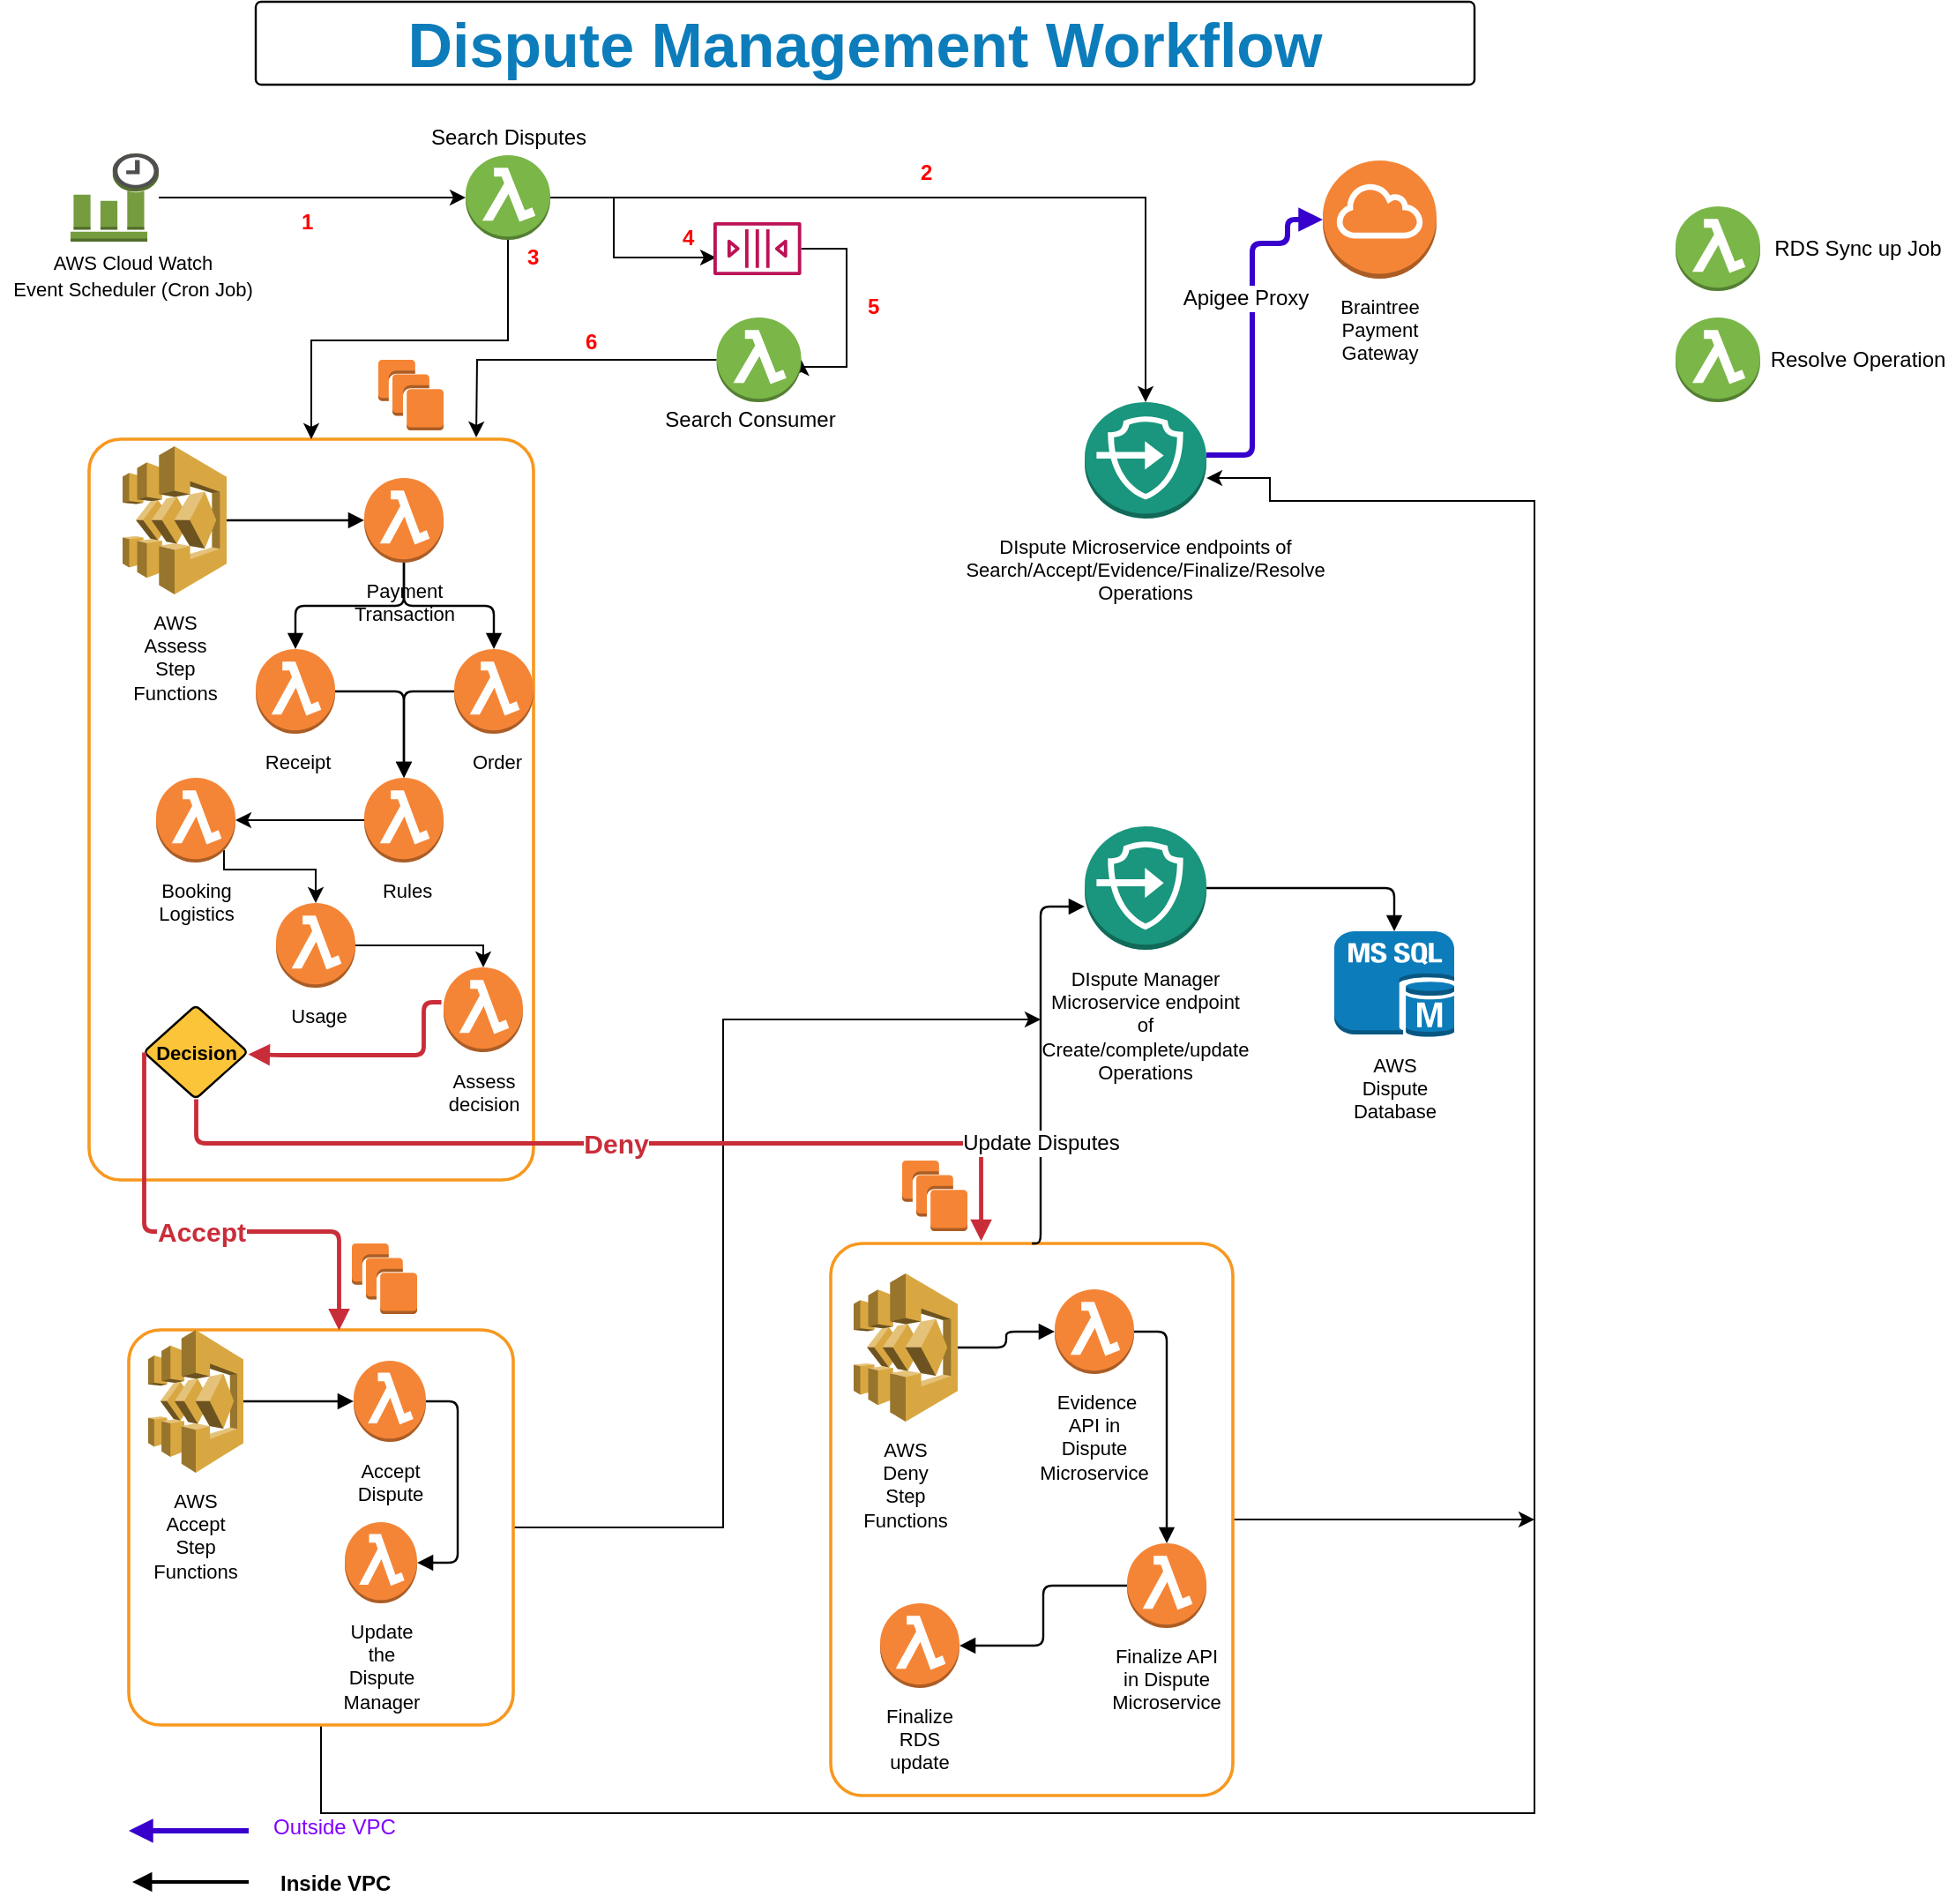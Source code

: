 <mxfile version="13.3.5" type="github">
  <diagram id="JEAOWpadwL9CqglTElt5" name="Page-1">
    <mxGraphModel dx="807" dy="386" grid="1" gridSize="10" guides="1" tooltips="1" connect="1" arrows="1" fold="1" page="1" pageScale="1" pageWidth="850" pageHeight="1100" math="0" shadow="0">
      <root>
        <mxCell id="0" />
        <mxCell id="1" parent="0" />
        <mxCell id="aw7KAJtfE1zUoYK_YLW_-9" value="&lt;span style=&quot;font-family: &amp;#34;helvetica&amp;#34; , &amp;#34;arial&amp;#34; , sans-serif ; font-size: 0px&quot;&gt;%3CmxGraphModel%3E%3Croot%3E%3CmxCell%20id%3D%220%22%2F%3E%3CmxCell%20id%3D%221%22%20parent%3D%220%22%2F%3E%3CmxCell%20id%3D%222%22%20value%3D%22%26lt%3Bfont%20color%3D%26quot%3B%23ff0000%26quot%3B%26gt%3B%26lt%3Bb%26gt%3B3%26lt%3B%2Fb%26gt%3B%26lt%3B%2Ffont%26gt%3B%22%20style%3D%22text%3Bhtml%3D1%3Bresizable%3D0%3Bpoints%3D%5B%5D%3Bautosize%3D1%3Balign%3Dleft%3BverticalAlign%3Dtop%3BspacingTop%3D-4%3B%22%20vertex%3D%221%22%20parent%3D%221%22%3E%3CmxGeometry%20x%3D%22549.5%22%20y%3D%22340%22%20width%3D%2220%22%20height%3D%2220%22%20as%3D%22geometry%22%2F%3E%3C%2FmxCell%3E%3C%2Froot%3E%3C%2FmxGraphModel%3E&lt;/span&gt;" style="html=1;whiteSpace=wrap;fontSize=11;spacing=0;strokeColor=#F7981F;fillOpacity=0;rounded=1;absoluteArcSize=1;arcSize=36;fillColor=#000000;strokeWidth=1.8;" parent="1" vertex="1">
          <mxGeometry x="50.5" y="271" width="252" height="420" as="geometry" />
        </mxCell>
        <mxCell id="aw7KAJtfE1zUoYK_YLW_-1" value="Dispute Management Workflow " style="html=1;whiteSpace=wrap;fontSize=35;fontColor=#0c7cba;fontStyle=1;spacing=0;strokeOpacity=100;rounded=1;absoluteArcSize=1;arcSize=6;strokeWidth=1.2;" parent="1" vertex="1">
          <mxGeometry x="145" y="23" width="691" height="47" as="geometry" />
        </mxCell>
        <mxCell id="aw7KAJtfE1zUoYK_YLW_-2" value="Braintree Payment Gateway" style="html=1;whiteSpace=wrap;shape=mxgraph.aws3.internet_gateway;labelPosition=center;verticalLabelPosition=bottom;align=center;verticalAlign=top;fontSize=11;spacing=5;strokeOpacity=100;rounded=1;absoluteArcSize=1;arcSize=6;fillColor=#f58536;strokeWidth=1.2;" parent="1" vertex="1">
          <mxGeometry x="750" y="113" width="64.5" height="67" as="geometry" />
        </mxCell>
        <mxCell id="aw7KAJtfE1zUoYK_YLW_-3" value="AWS  Dispute Database" style="html=1;whiteSpace=wrap;shape=mxgraph.aws3.ms_sql_instance;labelPosition=center;verticalLabelPosition=bottom;align=center;verticalAlign=top;fontSize=11;spacing=5;strokeOpacity=100;fillOpacity=100;rounded=1;absoluteArcSize=1;arcSize=6;fillColor=#0c7cba;strokeWidth=1.2;" parent="1" vertex="1">
          <mxGeometry x="756.5" y="550" width="68" height="60" as="geometry" />
        </mxCell>
        <mxCell id="MeqBdPvJB-XtYODPSLt9-2" style="edgeStyle=orthogonalEdgeStyle;rounded=0;orthogonalLoop=1;jettySize=auto;html=1;" edge="1" parent="1" source="aw7KAJtfE1zUoYK_YLW_-4" target="aw7KAJtfE1zUoYK_YLW_-26">
          <mxGeometry relative="1" as="geometry" />
        </mxCell>
        <mxCell id="aw7KAJtfE1zUoYK_YLW_-4" value="" style="html=1;whiteSpace=wrap;shape=mxgraph.aws3.event_time_based;labelPosition=center;verticalLabelPosition=bottom;align=center;verticalAlign=top;fontSize=11;spacing=5;strokeOpacity=100;rounded=1;absoluteArcSize=1;arcSize=6;fillColor=#759c3e;strokeWidth=1.2;" parent="1" vertex="1">
          <mxGeometry x="40" y="109" width="50" height="50" as="geometry" />
        </mxCell>
        <mxCell id="aw7KAJtfE1zUoYK_YLW_-5" value="DIspute Microservice endpoints of  Search/Accept/Evidence/Finalize/Resolve Operations" style="html=1;whiteSpace=wrap;shape=mxgraph.aws3.endpoints;labelPosition=center;verticalLabelPosition=bottom;align=center;verticalAlign=top;fontSize=11;spacing=5;strokeOpacity=100;fillOpacity=100;rounded=1;absoluteArcSize=1;arcSize=6;fillColor=#19967d;strokeWidth=1.2;" parent="1" vertex="1">
          <mxGeometry x="615" y="250" width="69" height="66" as="geometry" />
        </mxCell>
        <mxCell id="aw7KAJtfE1zUoYK_YLW_-6" value="DIspute Manager Microservice endpoint of        Create/complete/update Operations" style="html=1;whiteSpace=wrap;shape=mxgraph.aws3.endpoints;labelPosition=center;verticalLabelPosition=bottom;align=center;verticalAlign=top;fontSize=11;spacing=5;strokeOpacity=100;fillOpacity=100;rounded=1;absoluteArcSize=1;arcSize=6;fillColor=#19967d;strokeWidth=1.2;" parent="1" vertex="1">
          <mxGeometry x="615" y="490.5" width="69" height="70" as="geometry" />
        </mxCell>
        <mxCell id="aw7KAJtfE1zUoYK_YLW_-7" value="Payment Transaction" style="html=1;whiteSpace=wrap;shape=mxgraph.aws3.lambda_function;labelPosition=center;verticalLabelPosition=bottom;align=center;verticalAlign=top;fontSize=11;spacing=5;strokeOpacity=100;rounded=1;absoluteArcSize=1;arcSize=6;fillColor=#f58536;strokeWidth=1.2;" parent="1" vertex="1">
          <mxGeometry x="206.5" y="293" width="45" height="48" as="geometry" />
        </mxCell>
        <mxCell id="aw7KAJtfE1zUoYK_YLW_-8" value="AWS Assess  Step Functions" style="html=1;whiteSpace=wrap;shape=mxgraph.aws3.step_functions;labelPosition=center;verticalLabelPosition=bottom;align=center;verticalAlign=top;fontSize=11;spacing=5;strokeOpacity=100;rounded=1;absoluteArcSize=1;arcSize=6;fillColor=#d9a741;strokeWidth=1.2;" parent="1" vertex="1">
          <mxGeometry x="69.5" y="275" width="59" height="84" as="geometry" />
        </mxCell>
        <mxCell id="aw7KAJtfE1zUoYK_YLW_-10" value="&amp;nbsp;Receipt " style="html=1;whiteSpace=wrap;shape=mxgraph.aws3.lambda_function;labelPosition=center;verticalLabelPosition=bottom;align=center;verticalAlign=top;fontSize=11;spacing=5;strokeOpacity=100;rounded=1;absoluteArcSize=1;arcSize=6;fillColor=#f58536;strokeWidth=1.2;" parent="1" vertex="1">
          <mxGeometry x="145" y="390" width="45" height="48" as="geometry" />
        </mxCell>
        <mxCell id="aw7KAJtfE1zUoYK_YLW_-11" value="Assess decision " style="html=1;whiteSpace=wrap;shape=mxgraph.aws3.lambda_function;labelPosition=center;verticalLabelPosition=bottom;align=center;verticalAlign=top;fontSize=11;spacing=5;strokeOpacity=100;rounded=1;absoluteArcSize=1;arcSize=6;fillColor=#f58536;strokeWidth=1.2;" parent="1" vertex="1">
          <mxGeometry x="251.5" y="570.5" width="45" height="48" as="geometry" />
        </mxCell>
        <mxCell id="aw7KAJtfE1zUoYK_YLW_-12" value="" style="html=1;jettySize=18;fontSize=11;strokeWidth=1.2;rounded=1;arcSize=10;edgeStyle=orthogonalEdgeStyle;startArrow=none;endArrow=block;endFill=1;exitX=1.0;exitY=0.5;exitPerimeter=1;entryX=0.024;entryY=0.5;entryPerimeter=1;" parent="1" source="aw7KAJtfE1zUoYK_YLW_-8" target="aw7KAJtfE1zUoYK_YLW_-7" edge="1">
          <mxGeometry width="100" height="100" relative="1" as="geometry" />
        </mxCell>
        <mxCell id="aw7KAJtfE1zUoYK_YLW_-13" value="" style="html=1;jettySize=18;fontSize=11;strokeWidth=1.2;rounded=1;arcSize=10;edgeStyle=orthogonalEdgeStyle;startArrow=none;endArrow=block;endFill=1;exitX=0.995;exitY=0.5;exitPerimeter=1;entryX=0.5;entryY=0;entryPerimeter=0;entryDx=0;entryDy=0;" parent="1" source="aw7KAJtfE1zUoYK_YLW_-6" target="aw7KAJtfE1zUoYK_YLW_-3" edge="1">
          <mxGeometry width="100" height="100" relative="1" as="geometry" />
        </mxCell>
        <mxCell id="aw7KAJtfE1zUoYK_YLW_-14" value="" style="html=1;jettySize=18;fontSize=11;strokeColor=#c92d39;strokeOpacity=100;strokeWidth=2.4;rounded=1;arcSize=10;edgeStyle=orthogonalEdgeStyle;startArrow=none;endArrow=block;endFill=1;entryX=1;entryY=0.5;entryDx=0;entryDy=0;" parent="1" edge="1">
          <mxGeometry width="100" height="100" relative="1" as="geometry">
            <Array as="points">
              <mxPoint x="240" y="590" />
              <mxPoint x="240" y="620" />
              <mxPoint x="160" y="620" />
            </Array>
            <mxPoint x="250" y="590" as="sourcePoint" />
            <mxPoint x="140.5" y="619.5" as="targetPoint" />
          </mxGeometry>
        </mxCell>
        <mxCell id="MeqBdPvJB-XtYODPSLt9-54" style="edgeStyle=orthogonalEdgeStyle;rounded=0;orthogonalLoop=1;jettySize=auto;html=1;" edge="1" parent="1" source="aw7KAJtfE1zUoYK_YLW_-15">
          <mxGeometry relative="1" as="geometry">
            <mxPoint x="590" y="600" as="targetPoint" />
            <Array as="points">
              <mxPoint x="410" y="888" />
              <mxPoint x="410" y="600" />
            </Array>
          </mxGeometry>
        </mxCell>
        <mxCell id="MeqBdPvJB-XtYODPSLt9-55" style="edgeStyle=orthogonalEdgeStyle;rounded=0;orthogonalLoop=1;jettySize=auto;html=1;entryX=1;entryY=0.652;entryDx=0;entryDy=0;entryPerimeter=0;" edge="1" parent="1" source="aw7KAJtfE1zUoYK_YLW_-15" target="aw7KAJtfE1zUoYK_YLW_-5">
          <mxGeometry relative="1" as="geometry">
            <mxPoint x="850" y="470" as="targetPoint" />
            <Array as="points">
              <mxPoint x="182" y="1050" />
              <mxPoint x="870" y="1050" />
              <mxPoint x="870" y="306" />
              <mxPoint x="720" y="306" />
              <mxPoint x="720" y="293" />
            </Array>
          </mxGeometry>
        </mxCell>
        <mxCell id="aw7KAJtfE1zUoYK_YLW_-15" value="" style="html=1;whiteSpace=wrap;fontSize=11;spacing=0;strokeColor=#F7981F;fillOpacity=0;rounded=1;absoluteArcSize=1;arcSize=36;fillColor=#000000;strokeWidth=1.8;" parent="1" vertex="1">
          <mxGeometry x="73" y="776" width="218" height="224" as="geometry" />
        </mxCell>
        <mxCell id="aw7KAJtfE1zUoYK_YLW_-16" value="AWS Accept Step Functions" style="html=1;whiteSpace=wrap;shape=mxgraph.aws3.step_functions;labelPosition=center;verticalLabelPosition=bottom;align=center;verticalAlign=top;fontSize=11;spacing=5;strokeOpacity=100;rounded=1;absoluteArcSize=1;arcSize=6;fillColor=#d9a741;strokeWidth=1.2;" parent="1" vertex="1">
          <mxGeometry x="84" y="776" width="54" height="81" as="geometry" />
        </mxCell>
        <mxCell id="aw7KAJtfE1zUoYK_YLW_-17" value="Accept  Dispute" style="html=1;whiteSpace=wrap;shape=mxgraph.aws3.lambda_function;labelPosition=center;verticalLabelPosition=bottom;align=center;verticalAlign=top;fontSize=11;spacing=5;strokeOpacity=100;rounded=1;absoluteArcSize=1;arcSize=6;fillColor=#f58536;strokeWidth=1.2;" parent="1" vertex="1">
          <mxGeometry x="200.5" y="793.5" width="41" height="46" as="geometry" />
        </mxCell>
        <mxCell id="MeqBdPvJB-XtYODPSLt9-57" style="edgeStyle=orthogonalEdgeStyle;rounded=0;orthogonalLoop=1;jettySize=auto;html=1;" edge="1" parent="1" source="aw7KAJtfE1zUoYK_YLW_-18">
          <mxGeometry relative="1" as="geometry">
            <mxPoint x="870" y="883.5" as="targetPoint" />
          </mxGeometry>
        </mxCell>
        <mxCell id="aw7KAJtfE1zUoYK_YLW_-18" value="" style="html=1;whiteSpace=wrap;fontSize=11;spacing=0;strokeColor=#F7981F;fillOpacity=0;rounded=1;absoluteArcSize=1;arcSize=36;fillColor=#000000;strokeWidth=1.8;" parent="1" vertex="1">
          <mxGeometry x="471" y="727" width="228" height="313" as="geometry" />
        </mxCell>
        <mxCell id="aw7KAJtfE1zUoYK_YLW_-19" value="AWS Deny Step Functions" style="html=1;whiteSpace=wrap;shape=mxgraph.aws3.step_functions;labelPosition=center;verticalLabelPosition=bottom;align=center;verticalAlign=top;fontSize=11;spacing=5;strokeOpacity=100;rounded=1;absoluteArcSize=1;arcSize=6;fillColor=#d9a741;strokeWidth=1.2;" parent="1" vertex="1">
          <mxGeometry x="484" y="744" width="59" height="84" as="geometry" />
        </mxCell>
        <mxCell id="aw7KAJtfE1zUoYK_YLW_-20" value="&amp;nbsp;Evidence API in Dispute Microservice" style="html=1;whiteSpace=wrap;shape=mxgraph.aws3.lambda_function;labelPosition=center;verticalLabelPosition=bottom;align=center;verticalAlign=top;fontSize=11;spacing=5;strokeOpacity=100;rounded=1;absoluteArcSize=1;arcSize=6;fillColor=#f58536;strokeWidth=1.2;" parent="1" vertex="1">
          <mxGeometry x="598" y="753" width="45" height="48" as="geometry" />
        </mxCell>
        <mxCell id="aw7KAJtfE1zUoYK_YLW_-21" value="Finalize API in Dispute Microservice" style="html=1;whiteSpace=wrap;shape=mxgraph.aws3.lambda_function;labelPosition=center;verticalLabelPosition=bottom;align=center;verticalAlign=top;fontSize=11;spacing=5;strokeOpacity=100;rounded=1;absoluteArcSize=1;arcSize=6;fillColor=#f58536;strokeWidth=1.2;" parent="1" vertex="1">
          <mxGeometry x="639" y="897" width="45" height="48" as="geometry" />
        </mxCell>
        <mxCell id="aw7KAJtfE1zUoYK_YLW_-22" value="Finalize RDS update  " style="html=1;whiteSpace=wrap;shape=mxgraph.aws3.lambda_function;labelPosition=center;verticalLabelPosition=bottom;align=center;verticalAlign=top;fontSize=11;spacing=5;strokeOpacity=100;rounded=1;absoluteArcSize=1;arcSize=6;fillColor=#f58536;strokeWidth=1.2;" parent="1" vertex="1">
          <mxGeometry x="499" y="931" width="45" height="48" as="geometry" />
        </mxCell>
        <mxCell id="aw7KAJtfE1zUoYK_YLW_-23" value="Decision" style="html=1;whiteSpace=wrap;rhombus;fontSize=11;fontColor=#000000;fontStyle=1;spacing=5;strokeOpacity=100;fillOpacity=100;rounded=1;absoluteArcSize=1;arcSize=6;fillColor=#fcc438;strokeWidth=1.2;" parent="1" vertex="1">
          <mxGeometry x="81.5" y="592" width="59" height="53" as="geometry" />
        </mxCell>
        <mxCell id="aw7KAJtfE1zUoYK_YLW_-24" value="" style="html=1;jettySize=18;fontSize=11;strokeWidth=1.2;rounded=1;arcSize=10;edgeStyle=orthogonalEdgeStyle;startArrow=none;endArrow=block;endFill=1;exitX=1.0;exitY=0.5;exitPerimeter=1;entryX=0.024;entryY=0.5;entryPerimeter=1;" parent="1" source="aw7KAJtfE1zUoYK_YLW_-19" target="aw7KAJtfE1zUoYK_YLW_-20" edge="1">
          <mxGeometry width="100" height="100" relative="1" as="geometry" />
        </mxCell>
        <mxCell id="aw7KAJtfE1zUoYK_YLW_-25" value="" style="html=1;jettySize=18;fontSize=11;strokeWidth=1.2;rounded=1;arcSize=10;edgeStyle=orthogonalEdgeStyle;startArrow=none;endArrow=block;endFill=1;exitX=0.976;exitY=0.5;exitPerimeter=1;entryX=0.5;entryY=0;entryPerimeter=1;" parent="1" source="aw7KAJtfE1zUoYK_YLW_-20" target="aw7KAJtfE1zUoYK_YLW_-21" edge="1">
          <mxGeometry width="100" height="100" relative="1" as="geometry" />
        </mxCell>
        <mxCell id="MeqBdPvJB-XtYODPSLt9-19" style="edgeStyle=orthogonalEdgeStyle;rounded=0;orthogonalLoop=1;jettySize=auto;html=1;" edge="1" parent="1" source="aw7KAJtfE1zUoYK_YLW_-26" target="aw7KAJtfE1zUoYK_YLW_-5">
          <mxGeometry relative="1" as="geometry" />
        </mxCell>
        <mxCell id="MeqBdPvJB-XtYODPSLt9-20" style="edgeStyle=orthogonalEdgeStyle;rounded=0;orthogonalLoop=1;jettySize=auto;html=1;entryX=1.075;entryY=1.05;entryDx=0;entryDy=0;entryPerimeter=0;" edge="1" parent="1" source="aw7KAJtfE1zUoYK_YLW_-26" target="MeqBdPvJB-XtYODPSLt9-22">
          <mxGeometry relative="1" as="geometry">
            <mxPoint x="380" y="180" as="targetPoint" />
            <Array as="points">
              <mxPoint x="348" y="134" />
              <mxPoint x="348" y="168" />
            </Array>
          </mxGeometry>
        </mxCell>
        <mxCell id="MeqBdPvJB-XtYODPSLt9-36" style="edgeStyle=orthogonalEdgeStyle;rounded=0;orthogonalLoop=1;jettySize=auto;html=1;entryX=0.5;entryY=0;entryDx=0;entryDy=0;" edge="1" parent="1" source="aw7KAJtfE1zUoYK_YLW_-26" target="aw7KAJtfE1zUoYK_YLW_-9">
          <mxGeometry relative="1" as="geometry">
            <Array as="points">
              <mxPoint x="288" y="215" />
              <mxPoint x="177" y="215" />
            </Array>
          </mxGeometry>
        </mxCell>
        <mxCell id="aw7KAJtfE1zUoYK_YLW_-26" value="" style="html=1;whiteSpace=wrap;shape=mxgraph.aws3.lambda_function;labelPosition=center;verticalLabelPosition=bottom;align=center;verticalAlign=top;fontSize=11;spacing=5;strokeOpacity=100;fillOpacity=100;rounded=1;absoluteArcSize=1;arcSize=6;fillColor=#7ab648;strokeWidth=1.2;" parent="1" vertex="1">
          <mxGeometry x="264" y="110" width="48" height="48" as="geometry" />
        </mxCell>
        <mxCell id="aw7KAJtfE1zUoYK_YLW_-28" value="" style="html=1;jettySize=18;fontSize=11;strokeWidth=3;rounded=1;arcSize=10;edgeStyle=orthogonalEdgeStyle;startArrow=none;endArrow=block;endFill=1;fillColor=#6a00ff;strokeColor=#3700CC;entryX=0;entryY=0.5;entryDx=0;entryDy=0;entryPerimeter=0;" parent="1" source="aw7KAJtfE1zUoYK_YLW_-5" target="aw7KAJtfE1zUoYK_YLW_-2" edge="1">
          <mxGeometry width="100" height="100" relative="1" as="geometry">
            <mxPoint x="706" y="309.5" as="sourcePoint" />
            <mxPoint x="730" y="170" as="targetPoint" />
            <Array as="points">
              <mxPoint x="710" y="280" />
              <mxPoint x="710" y="160" />
              <mxPoint x="730" y="160" />
              <mxPoint x="730" y="147" />
            </Array>
          </mxGeometry>
        </mxCell>
        <mxCell id="aw7KAJtfE1zUoYK_YLW_-29" value="Apigee Proxy" style="text;html=1;resizable=0;labelBackgroundColor=#ffffff;align=center;verticalAlign=middle;" parent="aw7KAJtfE1zUoYK_YLW_-28" vertex="1">
          <mxGeometry relative="1" as="geometry">
            <mxPoint x="-4.5" y="-15.5" as="offset" />
          </mxGeometry>
        </mxCell>
        <mxCell id="aw7KAJtfE1zUoYK_YLW_-30" value="Accept" style="html=1;jettySize=18;fontSize=15;fontColor=#c92d39;fontStyle=1;strokeColor=#c92d39;strokeOpacity=100;strokeWidth=2.4;rounded=1;arcSize=10;edgeStyle=orthogonalEdgeStyle;startArrow=none;endArrow=block;endFill=1;" parent="1" target="aw7KAJtfE1zUoYK_YLW_-15" edge="1">
          <mxGeometry width="100" height="100" relative="1" as="geometry">
            <mxPoint x="81.5" y="618.5" as="sourcePoint" />
            <mxPoint x="191.5" y="749.5" as="targetPoint" />
            <Array as="points">
              <mxPoint x="82" y="720" />
              <mxPoint x="192" y="720" />
            </Array>
          </mxGeometry>
        </mxCell>
        <mxCell id="aw7KAJtfE1zUoYK_YLW_-32" value="Deny" style="html=1;jettySize=18;fontSize=15;fontColor=#c92d39;fontStyle=1;strokeColor=#c92d39;strokeOpacity=100;strokeWidth=2.4;rounded=1;arcSize=10;edgeStyle=orthogonalEdgeStyle;startArrow=none;endArrow=block;endFill=1;exitX=0.5;exitY=0.989;exitPerimeter=1;entryX=0.373;entryY=-0.005;entryDx=0;entryDy=0;entryPerimeter=0;" parent="1" source="aw7KAJtfE1zUoYK_YLW_-23" target="aw7KAJtfE1zUoYK_YLW_-18" edge="1">
          <mxGeometry width="100" height="100" relative="1" as="geometry">
            <Array as="points">
              <mxPoint x="111" y="670" />
              <mxPoint x="556" y="670" />
            </Array>
            <mxPoint x="500" y="690" as="targetPoint" />
          </mxGeometry>
        </mxCell>
        <mxCell id="MeqBdPvJB-XtYODPSLt9-58" value="&lt;span style=&quot;color: rgba(0 , 0 , 0 , 0) ; font-family: monospace ; font-size: 0px ; background-color: rgb(248 , 249 , 250)&quot;&gt;%3CmxGraphModel%3E%3Croot%3E%3CmxCell%20id%3D%220%22%2F%3E%3CmxCell%20id%3D%221%22%20parent%3D%220%22%2F%3E%3CmxCell%20id%3D%222%22%20value%3D%22%22%20style%3D%22outlineConnect%3D0%3Bdashed%3D0%3BverticalLabelPosition%3Dbottom%3BverticalAlign%3Dtop%3Balign%3Dcenter%3Bhtml%3D1%3Bshape%3Dmxgraph.aws3.instances%3BfillColor%3D%23F58534%3BgradientColor%3Dnone%3B%22%20vertex%3D%221%22%20parent%3D%221%22%3E%3CmxGeometry%20x%3D%22163.5%22%20y%3D%22206%22%20width%3D%2237%22%20height%3D%2240%22%20as%3D%22geometry%22%2F%3E%3C%2FmxCell%3E%3C%2Froot%3E%3C%2FmxGraphModel%3E&lt;/span&gt;" style="edgeLabel;html=1;align=center;verticalAlign=middle;resizable=0;points=[];" vertex="1" connectable="0" parent="aw7KAJtfE1zUoYK_YLW_-32">
          <mxGeometry x="0.42" y="-1" relative="1" as="geometry">
            <mxPoint as="offset" />
          </mxGeometry>
        </mxCell>
        <mxCell id="aw7KAJtfE1zUoYK_YLW_-41" value="" style="html=1;jettySize=18;fontSize=11;strokeWidth=1.2;rounded=1;arcSize=10;edgeStyle=orthogonalEdgeStyle;startArrow=none;endArrow=block;endFill=1;exitX=0.5;exitY=-0.002;exitPerimeter=1;" parent="1" source="aw7KAJtfE1zUoYK_YLW_-18" target="aw7KAJtfE1zUoYK_YLW_-6" edge="1">
          <mxGeometry width="100" height="100" relative="1" as="geometry">
            <mxPoint x="630" y="536" as="targetPoint" />
            <Array as="points">
              <mxPoint x="590" y="727" />
              <mxPoint x="590" y="536" />
            </Array>
          </mxGeometry>
        </mxCell>
        <mxCell id="aw7KAJtfE1zUoYK_YLW_-42" value="Update Disputes" style="text;html=1;resizable=0;labelBackgroundColor=#ffffff;align=center;verticalAlign=middle;" parent="aw7KAJtfE1zUoYK_YLW_-41" vertex="1">
          <mxGeometry x="-0.435" relative="1" as="geometry" />
        </mxCell>
        <mxCell id="aw7KAJtfE1zUoYK_YLW_-44" value="" style="html=1;jettySize=18;fontSize=11;strokeWidth=1.2;rounded=1;arcSize=10;edgeStyle=orthogonalEdgeStyle;startArrow=none;endArrow=block;endFill=1;exitX=0.024;exitY=0.5;exitPerimeter=1;entryX=0.976;entryY=0.5;entryPerimeter=1;" parent="1" source="aw7KAJtfE1zUoYK_YLW_-21" target="aw7KAJtfE1zUoYK_YLW_-22" edge="1">
          <mxGeometry width="100" height="100" relative="1" as="geometry" />
        </mxCell>
        <mxCell id="aw7KAJtfE1zUoYK_YLW_-46" value=" Update the Dispute Manager " style="html=1;whiteSpace=wrap;shape=mxgraph.aws3.lambda_function;labelPosition=center;verticalLabelPosition=bottom;align=center;verticalAlign=top;fontSize=11;spacing=5;strokeOpacity=100;rounded=1;absoluteArcSize=1;arcSize=6;fillColor=#f58536;strokeWidth=1.2;" parent="1" vertex="1">
          <mxGeometry x="195.5" y="885" width="41" height="46" as="geometry" />
        </mxCell>
        <mxCell id="aw7KAJtfE1zUoYK_YLW_-47" value="" style="html=1;jettySize=18;fontSize=11;strokeWidth=1.2;rounded=1;arcSize=10;edgeStyle=orthogonalEdgeStyle;startArrow=none;endArrow=block;endFill=1;exitX=0.972;exitY=0.5;exitPerimeter=1;entryX=0.972;entryY=0.5;entryPerimeter=1;" parent="1" source="aw7KAJtfE1zUoYK_YLW_-17" target="aw7KAJtfE1zUoYK_YLW_-46" edge="1">
          <mxGeometry width="100" height="100" relative="1" as="geometry" />
        </mxCell>
        <mxCell id="aw7KAJtfE1zUoYK_YLW_-48" value="" style="html=1;jettySize=18;fontSize=11;strokeWidth=1.2;rounded=1;arcSize=10;edgeStyle=orthogonalEdgeStyle;startArrow=none;endArrow=block;endFill=1;exitX=1.0;exitY=0.5;exitPerimeter=1;entryX=0.027;entryY=0.5;entryPerimeter=1;" parent="1" source="aw7KAJtfE1zUoYK_YLW_-16" target="aw7KAJtfE1zUoYK_YLW_-17" edge="1">
          <mxGeometry width="100" height="100" relative="1" as="geometry" />
        </mxCell>
        <mxCell id="aw7KAJtfE1zUoYK_YLW_-58" value="&amp;nbsp;Order" style="html=1;whiteSpace=wrap;shape=mxgraph.aws3.lambda_function;labelPosition=center;verticalLabelPosition=bottom;align=center;verticalAlign=top;fontSize=11;spacing=5;strokeOpacity=100;rounded=1;absoluteArcSize=1;arcSize=6;fillColor=#f58536;strokeWidth=1.2;" parent="1" vertex="1">
          <mxGeometry x="257.5" y="390" width="45" height="48" as="geometry" />
        </mxCell>
        <mxCell id="aw7KAJtfE1zUoYK_YLW_-59" value="" style="html=1;jettySize=18;fontSize=11;strokeWidth=1.2;rounded=1;arcSize=10;edgeStyle=orthogonalEdgeStyle;startArrow=none;endArrow=block;endFill=1;exitX=0.5;exitY=0.75;exitPerimeter=1;entryX=0.5;entryY=0;entryPerimeter=1;" parent="1" source="aw7KAJtfE1zUoYK_YLW_-7" target="aw7KAJtfE1zUoYK_YLW_-10" edge="1">
          <mxGeometry width="100" height="100" relative="1" as="geometry" />
        </mxCell>
        <mxCell id="aw7KAJtfE1zUoYK_YLW_-60" value="" style="html=1;jettySize=18;fontSize=11;strokeWidth=1.2;rounded=1;arcSize=10;edgeStyle=orthogonalEdgeStyle;startArrow=none;endArrow=block;endFill=1;exitX=0.5;exitY=0.75;exitPerimeter=1;entryX=0.5;entryY=0;entryPerimeter=1;" parent="1" source="aw7KAJtfE1zUoYK_YLW_-7" target="aw7KAJtfE1zUoYK_YLW_-58" edge="1">
          <mxGeometry width="100" height="100" relative="1" as="geometry" />
        </mxCell>
        <mxCell id="aw7KAJtfE1zUoYK_YLW_-67" style="edgeStyle=orthogonalEdgeStyle;rounded=0;orthogonalLoop=1;jettySize=auto;html=1;entryX=1;entryY=0.5;entryDx=0;entryDy=0;entryPerimeter=0;" parent="1" source="aw7KAJtfE1zUoYK_YLW_-62" target="aw7KAJtfE1zUoYK_YLW_-65" edge="1">
          <mxGeometry relative="1" as="geometry" />
        </mxCell>
        <mxCell id="aw7KAJtfE1zUoYK_YLW_-62" value="&amp;nbsp;Rules" style="html=1;whiteSpace=wrap;shape=mxgraph.aws3.lambda_function;labelPosition=center;verticalLabelPosition=bottom;align=center;verticalAlign=top;fontSize=11;spacing=5;strokeOpacity=100;rounded=1;absoluteArcSize=1;arcSize=6;fillColor=#f58536;strokeWidth=1.2;" parent="1" vertex="1">
          <mxGeometry x="206.5" y="463" width="45" height="48" as="geometry" />
        </mxCell>
        <mxCell id="aw7KAJtfE1zUoYK_YLW_-63" value="" style="html=1;jettySize=18;fontSize=11;strokeWidth=1.2;rounded=1;arcSize=10;edgeStyle=orthogonalEdgeStyle;startArrow=none;endArrow=block;endFill=1;exitX=0.976;exitY=0.5;exitPerimeter=1;entryX=0.5;entryY=0;entryPerimeter=1;" parent="1" source="aw7KAJtfE1zUoYK_YLW_-10" target="aw7KAJtfE1zUoYK_YLW_-62" edge="1">
          <mxGeometry width="100" height="100" relative="1" as="geometry" />
        </mxCell>
        <mxCell id="aw7KAJtfE1zUoYK_YLW_-64" value="&lt;span style=&quot;font-family: &amp;#34;helvetica&amp;#34; , &amp;#34;arial&amp;#34; , sans-serif ; font-size: 0px ; background-color: rgb(248 , 249 , 250)&quot;&gt;%3CmxGraphModel%3E%3Croot%3E%3CmxCell%20id%3D%220%22%2F%3E%3CmxCell%20id%3D%221%22%20parent%3D%220%22%2F%3E%3CmxCell%20id%3D%222%22%20value%3D%22%26lt%3Bfont%20color%3D%26quot%3B%23ff0000%26quot%3B%26gt%3B%26lt%3Bb%26gt%3B3%26lt%3B%2Fb%26gt%3B%26lt%3B%2Ffont%26gt%3B%22%20style%3D%22text%3Bhtml%3D1%3Bresizable%3D0%3Bpoints%3D%5B%5D%3Bautosize%3D1%3Balign%3Dleft%3BverticalAlign%3Dtop%3BspacingTop%3D-4%3B%22%20vertex%3D%221%22%20parent%3D%221%22%3E%3CmxGeometry%20x%3D%22549.5%22%20y%3D%22340%22%20width%3D%2220%22%20height%3D%2220%22%20as%3D%22geometry%22%2F%3E%3C%2FmxCell%3E%3C%2Froot%3E%3C%2FmxGraphModel%3E&lt;/span&gt;" style="html=1;jettySize=18;fontSize=11;strokeWidth=1.2;rounded=1;arcSize=10;edgeStyle=orthogonalEdgeStyle;startArrow=none;endArrow=block;endFill=1;exitX=0.024;exitY=0.5;exitPerimeter=1;entryX=0.5;entryY=0;entryPerimeter=1;" parent="1" source="aw7KAJtfE1zUoYK_YLW_-58" target="aw7KAJtfE1zUoYK_YLW_-62" edge="1">
          <mxGeometry width="100" height="100" relative="1" as="geometry" />
        </mxCell>
        <mxCell id="aw7KAJtfE1zUoYK_YLW_-68" style="edgeStyle=orthogonalEdgeStyle;rounded=0;orthogonalLoop=1;jettySize=auto;html=1;entryX=0.5;entryY=0;entryDx=0;entryDy=0;entryPerimeter=0;exitX=0.855;exitY=0.855;exitDx=0;exitDy=0;exitPerimeter=0;" parent="1" source="aw7KAJtfE1zUoYK_YLW_-65" target="aw7KAJtfE1zUoYK_YLW_-66" edge="1">
          <mxGeometry relative="1" as="geometry">
            <Array as="points">
              <mxPoint x="127" y="515" />
              <mxPoint x="179" y="515" />
            </Array>
          </mxGeometry>
        </mxCell>
        <mxCell id="aw7KAJtfE1zUoYK_YLW_-65" value="Booking Logistics" style="html=1;whiteSpace=wrap;shape=mxgraph.aws3.lambda_function;labelPosition=center;verticalLabelPosition=bottom;align=center;verticalAlign=top;fontSize=11;spacing=5;strokeOpacity=100;rounded=1;absoluteArcSize=1;arcSize=6;fillColor=#f58536;strokeWidth=1.2;" parent="1" vertex="1">
          <mxGeometry x="88.5" y="463" width="45" height="48" as="geometry" />
        </mxCell>
        <mxCell id="aw7KAJtfE1zUoYK_YLW_-69" style="edgeStyle=orthogonalEdgeStyle;rounded=0;orthogonalLoop=1;jettySize=auto;html=1;entryX=0.5;entryY=0;entryDx=0;entryDy=0;entryPerimeter=0;" parent="1" source="aw7KAJtfE1zUoYK_YLW_-66" target="aw7KAJtfE1zUoYK_YLW_-11" edge="1">
          <mxGeometry relative="1" as="geometry">
            <Array as="points">
              <mxPoint x="274" y="558" />
            </Array>
          </mxGeometry>
        </mxCell>
        <mxCell id="aw7KAJtfE1zUoYK_YLW_-66" value="&amp;nbsp;Usage" style="html=1;whiteSpace=wrap;shape=mxgraph.aws3.lambda_function;labelPosition=center;verticalLabelPosition=bottom;align=center;verticalAlign=top;fontSize=11;spacing=5;strokeOpacity=100;rounded=1;absoluteArcSize=1;arcSize=6;fillColor=#f58536;strokeWidth=1.2;" parent="1" vertex="1">
          <mxGeometry x="156.5" y="534" width="45" height="48" as="geometry" />
        </mxCell>
        <mxCell id="aw7KAJtfE1zUoYK_YLW_-82" value="" style="html=1;jettySize=18;fontSize=11;strokeWidth=3;rounded=1;arcSize=10;edgeStyle=orthogonalEdgeStyle;startArrow=none;endArrow=block;endFill=1;fillColor=#6a00ff;strokeColor=#3700CC;" parent="1" edge="1">
          <mxGeometry width="100" height="100" relative="1" as="geometry">
            <mxPoint x="141" y="1060" as="sourcePoint" />
            <mxPoint x="73" y="1060" as="targetPoint" />
            <Array as="points">
              <mxPoint x="91" y="1060" />
              <mxPoint x="91" y="1060" />
            </Array>
          </mxGeometry>
        </mxCell>
        <mxCell id="aw7KAJtfE1zUoYK_YLW_-84" value="&lt;font color=&quot;#7f00ff&quot;&gt;Outside VPC&lt;/font&gt;" style="text;html=1;resizable=0;points=[];autosize=1;align=left;verticalAlign=top;spacingTop=-4;" parent="1" vertex="1">
          <mxGeometry x="153" y="1048" width="80" height="20" as="geometry" />
        </mxCell>
        <mxCell id="L5zDY-PGdZ8znGRGJ4vw-38" value="&lt;font color=&quot;#ff0000&quot;&gt;&lt;b&gt;1&lt;/b&gt;&lt;/font&gt;" style="text;html=1;resizable=0;points=[];autosize=1;align=left;verticalAlign=top;spacingTop=-4;" parent="1" vertex="1">
          <mxGeometry x="168.5" y="138" width="20" height="20" as="geometry" />
        </mxCell>
        <mxCell id="L5zDY-PGdZ8znGRGJ4vw-44" value="" style="html=1;jettySize=18;fontSize=11;strokeWidth=2;rounded=1;arcSize=10;startArrow=none;endArrow=block;endFill=1;fontStyle=0" parent="1" edge="1">
          <mxGeometry width="100" height="100" relative="1" as="geometry">
            <mxPoint x="141" y="1089" as="sourcePoint" />
            <mxPoint x="75" y="1089" as="targetPoint" />
          </mxGeometry>
        </mxCell>
        <mxCell id="L5zDY-PGdZ8znGRGJ4vw-47" value="&lt;b&gt;Inside VPC&lt;/b&gt;" style="text;html=1;resizable=0;points=[];autosize=1;align=left;verticalAlign=top;spacingTop=-4;" parent="1" vertex="1">
          <mxGeometry x="156.5" y="1080" width="80" height="20" as="geometry" />
        </mxCell>
        <mxCell id="MeqBdPvJB-XtYODPSLt9-7" value="Search Disputes" style="text;html=1;align=center;verticalAlign=middle;resizable=0;points=[];autosize=1;" vertex="1" parent="1">
          <mxGeometry x="238" y="90" width="100" height="20" as="geometry" />
        </mxCell>
        <mxCell id="MeqBdPvJB-XtYODPSLt9-11" value="" style="outlineConnect=0;dashed=0;verticalLabelPosition=bottom;verticalAlign=top;align=center;html=1;shape=mxgraph.aws3.instances;fillColor=#F58534;gradientColor=none;" vertex="1" parent="1">
          <mxGeometry x="214.5" y="226" width="37" height="40" as="geometry" />
        </mxCell>
        <mxCell id="MeqBdPvJB-XtYODPSLt9-17" value="&lt;font color=&quot;#ff0000&quot;&gt;&lt;b&gt;2&lt;/b&gt;&lt;/font&gt;" style="text;html=1;resizable=0;points=[];autosize=1;align=left;verticalAlign=top;spacingTop=-4;" vertex="1" parent="1">
          <mxGeometry x="520" y="110" width="20" height="20" as="geometry" />
        </mxCell>
        <mxCell id="MeqBdPvJB-XtYODPSLt9-21" value="&lt;font color=&quot;#ff0000&quot;&gt;&lt;b&gt;3&lt;/b&gt;&lt;/font&gt;" style="text;html=1;resizable=0;points=[];autosize=1;align=left;verticalAlign=top;spacingTop=-4;" vertex="1" parent="1">
          <mxGeometry x="297" y="158" width="20" height="20" as="geometry" />
        </mxCell>
        <mxCell id="MeqBdPvJB-XtYODPSLt9-22" value="&lt;font color=&quot;#ff0000&quot;&gt;&lt;b&gt;4&lt;/b&gt;&lt;/font&gt;" style="text;html=1;resizable=0;points=[];autosize=1;align=left;verticalAlign=top;spacingTop=-4;" vertex="1" parent="1">
          <mxGeometry x="384.5" y="147" width="20" height="20" as="geometry" />
        </mxCell>
        <mxCell id="MeqBdPvJB-XtYODPSLt9-30" style="edgeStyle=orthogonalEdgeStyle;rounded=0;orthogonalLoop=1;jettySize=auto;html=1;entryX=1;entryY=0.5;entryDx=0;entryDy=0;entryPerimeter=0;" edge="1" parent="1" source="MeqBdPvJB-XtYODPSLt9-23" target="MeqBdPvJB-XtYODPSLt9-24">
          <mxGeometry relative="1" as="geometry">
            <Array as="points">
              <mxPoint x="480" y="163" />
              <mxPoint x="480" y="230" />
            </Array>
          </mxGeometry>
        </mxCell>
        <mxCell id="MeqBdPvJB-XtYODPSLt9-23" value="" style="outlineConnect=0;fontColor=#232F3E;gradientColor=none;fillColor=#BC1356;strokeColor=none;dashed=0;verticalLabelPosition=bottom;verticalAlign=top;align=center;html=1;fontSize=12;fontStyle=0;aspect=fixed;pointerEvents=1;shape=mxgraph.aws4.queue;" vertex="1" parent="1">
          <mxGeometry x="404.5" y="148" width="49.79" height="30" as="geometry" />
        </mxCell>
        <mxCell id="MeqBdPvJB-XtYODPSLt9-31" style="edgeStyle=orthogonalEdgeStyle;rounded=0;orthogonalLoop=1;jettySize=auto;html=1;" edge="1" parent="1" source="MeqBdPvJB-XtYODPSLt9-24">
          <mxGeometry relative="1" as="geometry">
            <mxPoint x="270" y="270" as="targetPoint" />
          </mxGeometry>
        </mxCell>
        <mxCell id="MeqBdPvJB-XtYODPSLt9-24" value="" style="html=1;whiteSpace=wrap;shape=mxgraph.aws3.lambda_function;labelPosition=center;verticalLabelPosition=bottom;align=center;verticalAlign=top;fontSize=11;spacing=5;strokeOpacity=100;fillOpacity=100;rounded=1;absoluteArcSize=1;arcSize=6;fillColor=#7ab648;strokeWidth=1.2;" vertex="1" parent="1">
          <mxGeometry x="406.29" y="202" width="48" height="48" as="geometry" />
        </mxCell>
        <mxCell id="MeqBdPvJB-XtYODPSLt9-25" value="Search Consumer" style="text;html=1;align=center;verticalAlign=middle;resizable=0;points=[];autosize=1;" vertex="1" parent="1">
          <mxGeometry x="370" y="250" width="110" height="20" as="geometry" />
        </mxCell>
        <mxCell id="MeqBdPvJB-XtYODPSLt9-28" value="&lt;span style=&quot;font-size: 11px&quot;&gt;AWS Cloud Watch &lt;br&gt;Event Scheduler (Cron Job)&lt;/span&gt;" style="text;html=1;align=center;verticalAlign=middle;resizable=0;points=[];autosize=1;" vertex="1" parent="1">
          <mxGeometry y="158" width="150" height="40" as="geometry" />
        </mxCell>
        <mxCell id="MeqBdPvJB-XtYODPSLt9-34" value="&lt;font color=&quot;#ff0000&quot;&gt;&lt;b&gt;5&lt;/b&gt;&lt;/font&gt;" style="text;html=1;resizable=0;points=[];autosize=1;align=left;verticalAlign=top;spacingTop=-4;" vertex="1" parent="1">
          <mxGeometry x="490" y="186" width="20" height="20" as="geometry" />
        </mxCell>
        <mxCell id="MeqBdPvJB-XtYODPSLt9-38" value="&lt;font color=&quot;#ff0000&quot;&gt;&lt;b&gt;6&lt;/b&gt;&lt;/font&gt;" style="text;html=1;resizable=0;points=[];autosize=1;align=left;verticalAlign=top;spacingTop=-4;" vertex="1" parent="1">
          <mxGeometry x="330" y="206" width="20" height="20" as="geometry" />
        </mxCell>
        <mxCell id="MeqBdPvJB-XtYODPSLt9-52" style="edgeStyle=orthogonalEdgeStyle;rounded=0;orthogonalLoop=1;jettySize=auto;html=1;exitX=0.5;exitY=1;exitDx=0;exitDy=0;" edge="1" parent="1" source="aw7KAJtfE1zUoYK_YLW_-18" target="aw7KAJtfE1zUoYK_YLW_-18">
          <mxGeometry relative="1" as="geometry" />
        </mxCell>
        <mxCell id="MeqBdPvJB-XtYODPSLt9-59" value="" style="outlineConnect=0;dashed=0;verticalLabelPosition=bottom;verticalAlign=top;align=center;html=1;shape=mxgraph.aws3.instances;fillColor=#F58534;gradientColor=none;" vertex="1" parent="1">
          <mxGeometry x="511.5" y="680" width="37" height="40" as="geometry" />
        </mxCell>
        <mxCell id="MeqBdPvJB-XtYODPSLt9-64" value="" style="outlineConnect=0;dashed=0;verticalLabelPosition=bottom;verticalAlign=top;align=center;html=1;shape=mxgraph.aws3.instances;fillColor=#F58534;gradientColor=none;" vertex="1" parent="1">
          <mxGeometry x="199.5" y="727" width="37" height="40" as="geometry" />
        </mxCell>
        <mxCell id="MeqBdPvJB-XtYODPSLt9-65" value="" style="html=1;whiteSpace=wrap;shape=mxgraph.aws3.lambda_function;labelPosition=center;verticalLabelPosition=bottom;align=center;verticalAlign=top;fontSize=11;spacing=5;strokeOpacity=100;fillOpacity=100;rounded=1;absoluteArcSize=1;arcSize=6;fillColor=#7ab648;strokeWidth=1.2;" vertex="1" parent="1">
          <mxGeometry x="950" y="139" width="48" height="48" as="geometry" />
        </mxCell>
        <mxCell id="MeqBdPvJB-XtYODPSLt9-66" value="RDS Sync up Job&lt;br&gt;" style="text;html=1;align=center;verticalAlign=middle;resizable=0;points=[];autosize=1;" vertex="1" parent="1">
          <mxGeometry x="998" y="153" width="110" height="20" as="geometry" />
        </mxCell>
        <mxCell id="MeqBdPvJB-XtYODPSLt9-71" value="" style="html=1;whiteSpace=wrap;shape=mxgraph.aws3.lambda_function;labelPosition=center;verticalLabelPosition=bottom;align=center;verticalAlign=top;fontSize=11;spacing=5;strokeOpacity=100;fillOpacity=100;rounded=1;absoluteArcSize=1;arcSize=6;fillColor=#7ab648;strokeWidth=1.2;" vertex="1" parent="1">
          <mxGeometry x="950" y="202" width="48" height="48" as="geometry" />
        </mxCell>
        <mxCell id="MeqBdPvJB-XtYODPSLt9-72" value="Resolve Operation" style="text;html=1;align=center;verticalAlign=middle;resizable=0;points=[];autosize=1;" vertex="1" parent="1">
          <mxGeometry x="998" y="216" width="110" height="20" as="geometry" />
        </mxCell>
      </root>
    </mxGraphModel>
  </diagram>
</mxfile>

